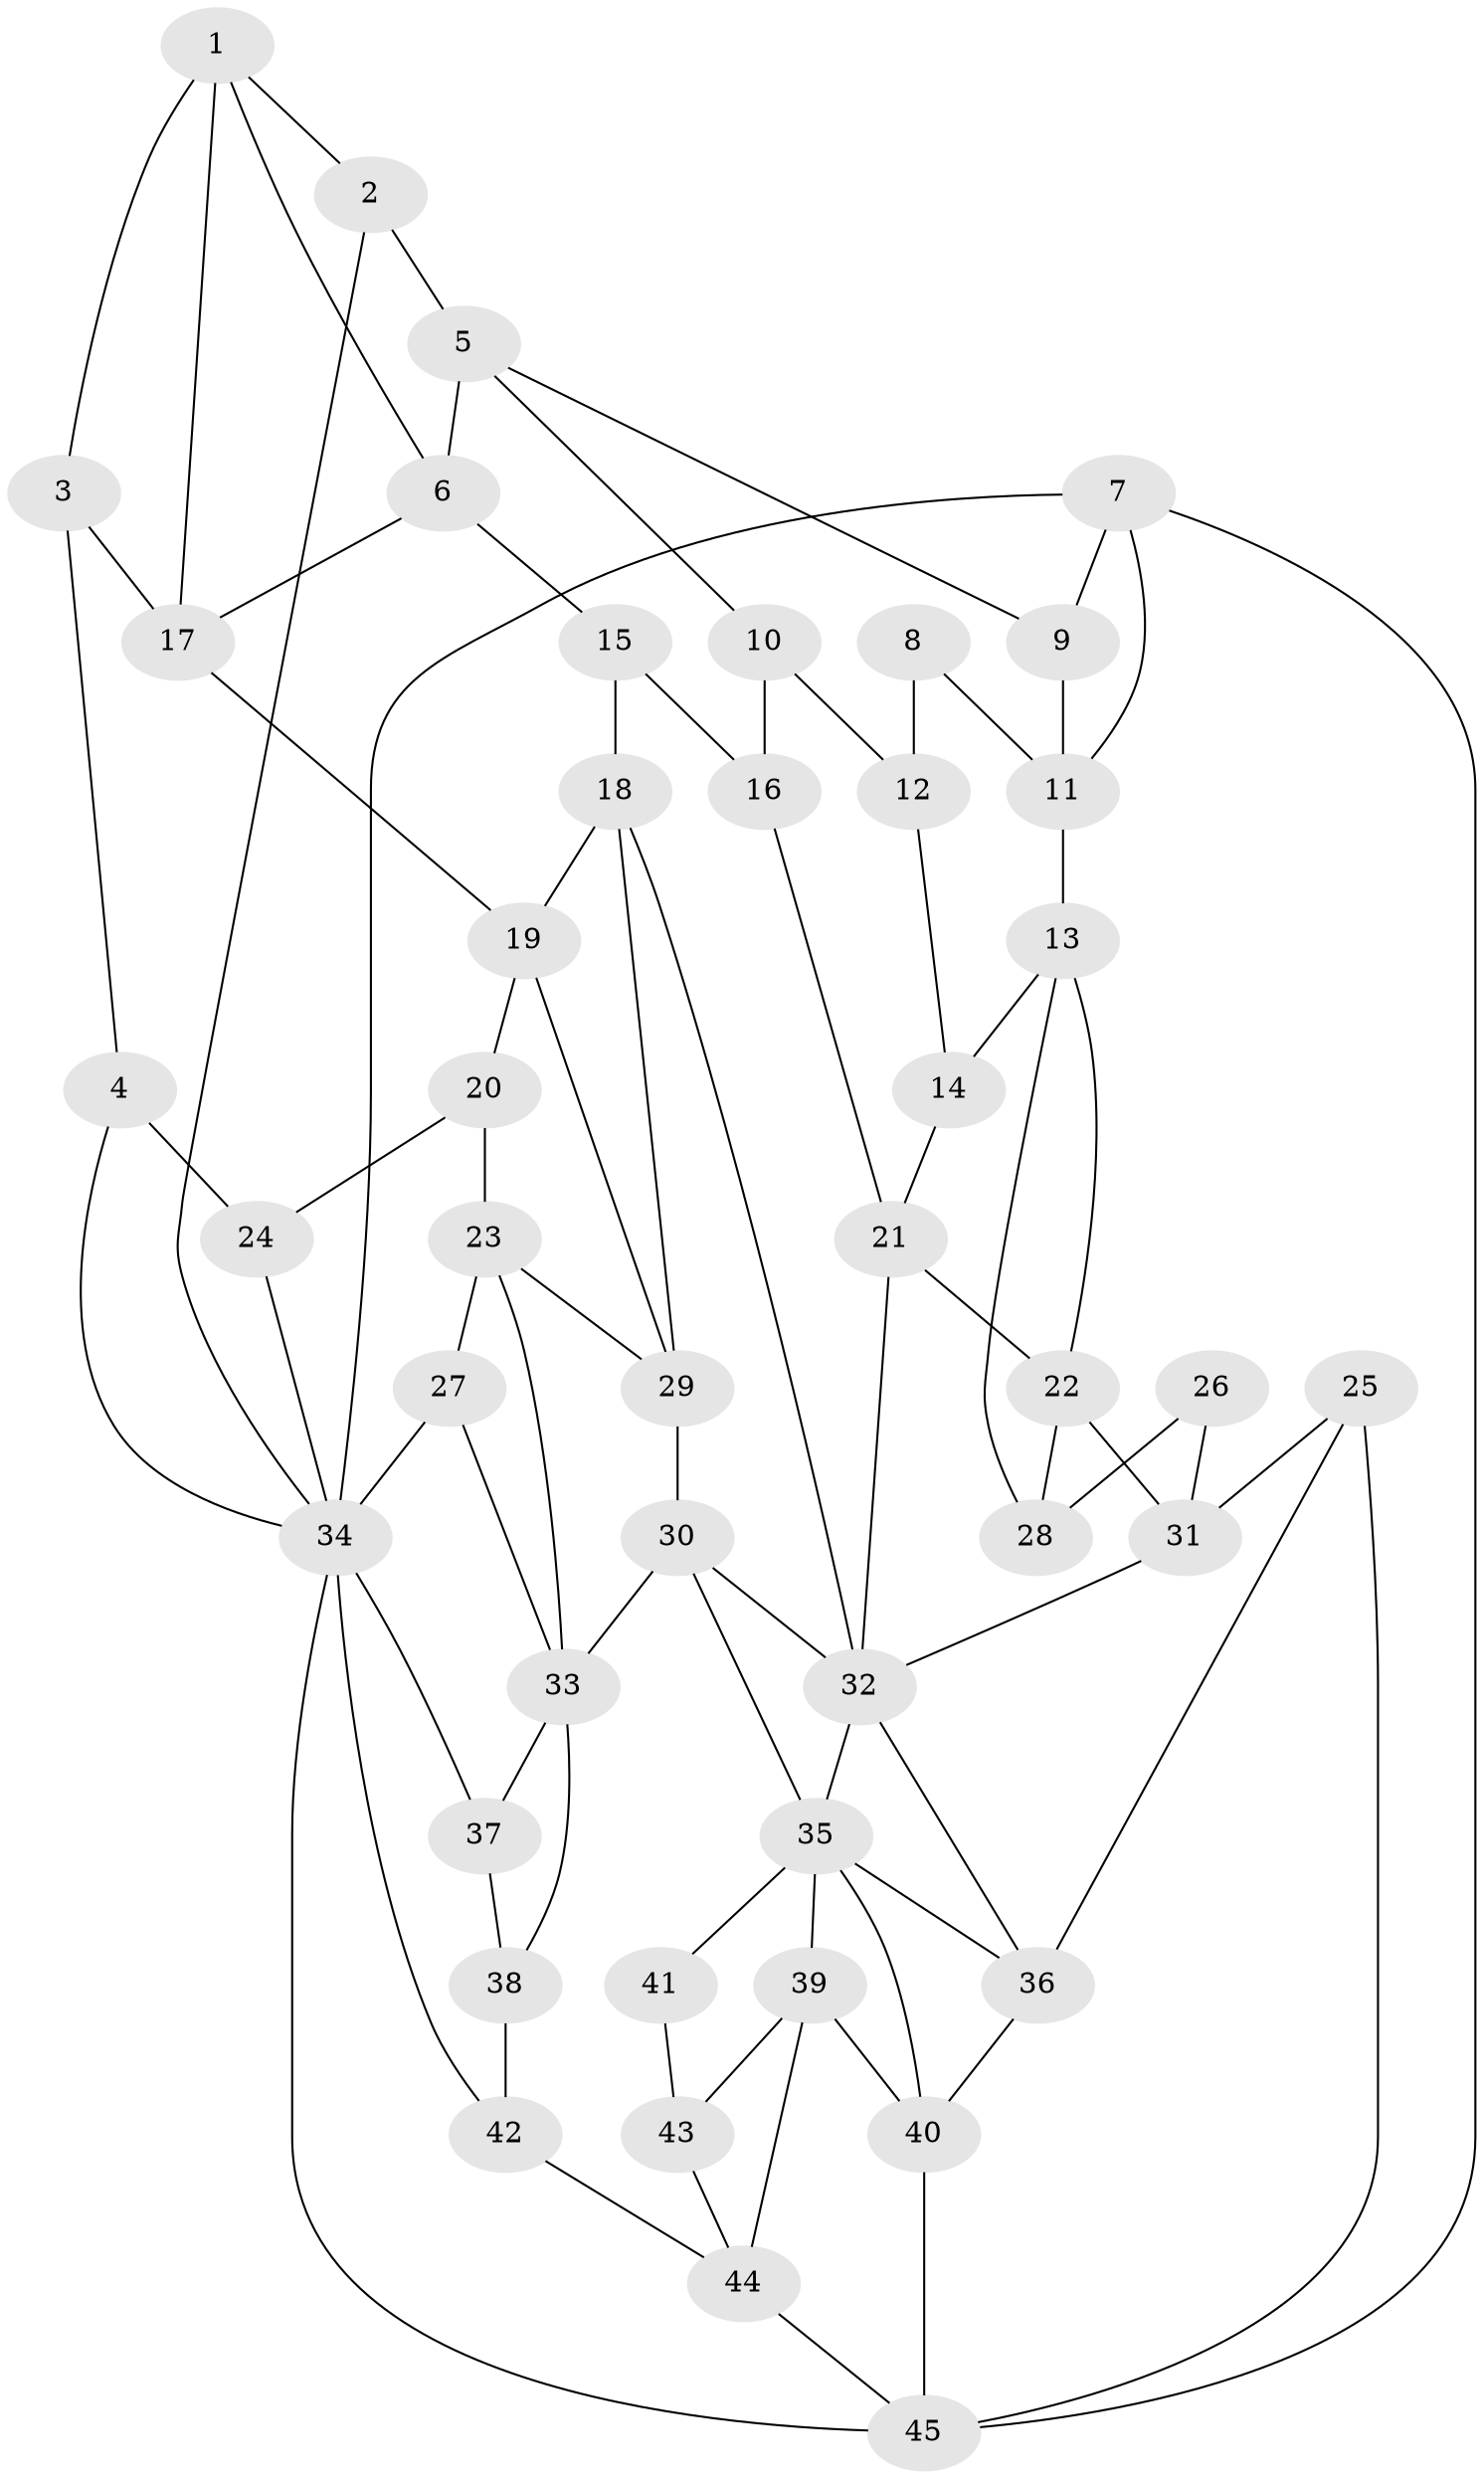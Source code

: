 // original degree distribution, {3: 0.044444444444444446, 4: 0.24444444444444444, 5: 0.4444444444444444, 6: 0.26666666666666666}
// Generated by graph-tools (version 1.1) at 2025/27/03/09/25 03:27:15]
// undirected, 45 vertices, 83 edges
graph export_dot {
graph [start="1"]
  node [color=gray90,style=filled];
  1;
  2;
  3;
  4;
  5;
  6;
  7;
  8;
  9;
  10;
  11;
  12;
  13;
  14;
  15;
  16;
  17;
  18;
  19;
  20;
  21;
  22;
  23;
  24;
  25;
  26;
  27;
  28;
  29;
  30;
  31;
  32;
  33;
  34;
  35;
  36;
  37;
  38;
  39;
  40;
  41;
  42;
  43;
  44;
  45;
  1 -- 2 [weight=1.0];
  1 -- 3 [weight=1.0];
  1 -- 6 [weight=1.0];
  1 -- 17 [weight=1.0];
  2 -- 5 [weight=1.0];
  2 -- 34 [weight=1.0];
  3 -- 4 [weight=1.0];
  3 -- 17 [weight=1.0];
  4 -- 24 [weight=2.0];
  4 -- 34 [weight=1.0];
  5 -- 6 [weight=1.0];
  5 -- 9 [weight=1.0];
  5 -- 10 [weight=1.0];
  6 -- 15 [weight=1.0];
  6 -- 17 [weight=1.0];
  7 -- 9 [weight=1.0];
  7 -- 11 [weight=1.0];
  7 -- 34 [weight=1.0];
  7 -- 45 [weight=1.0];
  8 -- 11 [weight=1.0];
  8 -- 12 [weight=2.0];
  9 -- 11 [weight=1.0];
  10 -- 12 [weight=1.0];
  10 -- 16 [weight=2.0];
  11 -- 13 [weight=1.0];
  12 -- 14 [weight=1.0];
  13 -- 14 [weight=1.0];
  13 -- 22 [weight=1.0];
  13 -- 28 [weight=1.0];
  14 -- 21 [weight=1.0];
  15 -- 16 [weight=1.0];
  15 -- 18 [weight=1.0];
  16 -- 21 [weight=1.0];
  17 -- 19 [weight=1.0];
  18 -- 19 [weight=1.0];
  18 -- 29 [weight=1.0];
  18 -- 32 [weight=1.0];
  19 -- 20 [weight=1.0];
  19 -- 29 [weight=1.0];
  20 -- 23 [weight=1.0];
  20 -- 24 [weight=1.0];
  21 -- 22 [weight=1.0];
  21 -- 32 [weight=1.0];
  22 -- 28 [weight=1.0];
  22 -- 31 [weight=1.0];
  23 -- 27 [weight=1.0];
  23 -- 29 [weight=1.0];
  23 -- 33 [weight=1.0];
  24 -- 34 [weight=1.0];
  25 -- 31 [weight=1.0];
  25 -- 36 [weight=1.0];
  25 -- 45 [weight=1.0];
  26 -- 28 [weight=2.0];
  26 -- 31 [weight=1.0];
  27 -- 33 [weight=2.0];
  27 -- 34 [weight=1.0];
  29 -- 30 [weight=1.0];
  30 -- 32 [weight=1.0];
  30 -- 33 [weight=1.0];
  30 -- 35 [weight=1.0];
  31 -- 32 [weight=1.0];
  32 -- 35 [weight=1.0];
  32 -- 36 [weight=1.0];
  33 -- 37 [weight=1.0];
  33 -- 38 [weight=1.0];
  34 -- 37 [weight=1.0];
  34 -- 42 [weight=1.0];
  34 -- 45 [weight=1.0];
  35 -- 36 [weight=1.0];
  35 -- 39 [weight=1.0];
  35 -- 40 [weight=1.0];
  35 -- 41 [weight=1.0];
  36 -- 40 [weight=1.0];
  37 -- 38 [weight=1.0];
  38 -- 42 [weight=2.0];
  39 -- 40 [weight=1.0];
  39 -- 43 [weight=1.0];
  39 -- 44 [weight=1.0];
  40 -- 45 [weight=1.0];
  41 -- 43 [weight=2.0];
  42 -- 44 [weight=1.0];
  43 -- 44 [weight=1.0];
  44 -- 45 [weight=1.0];
}
